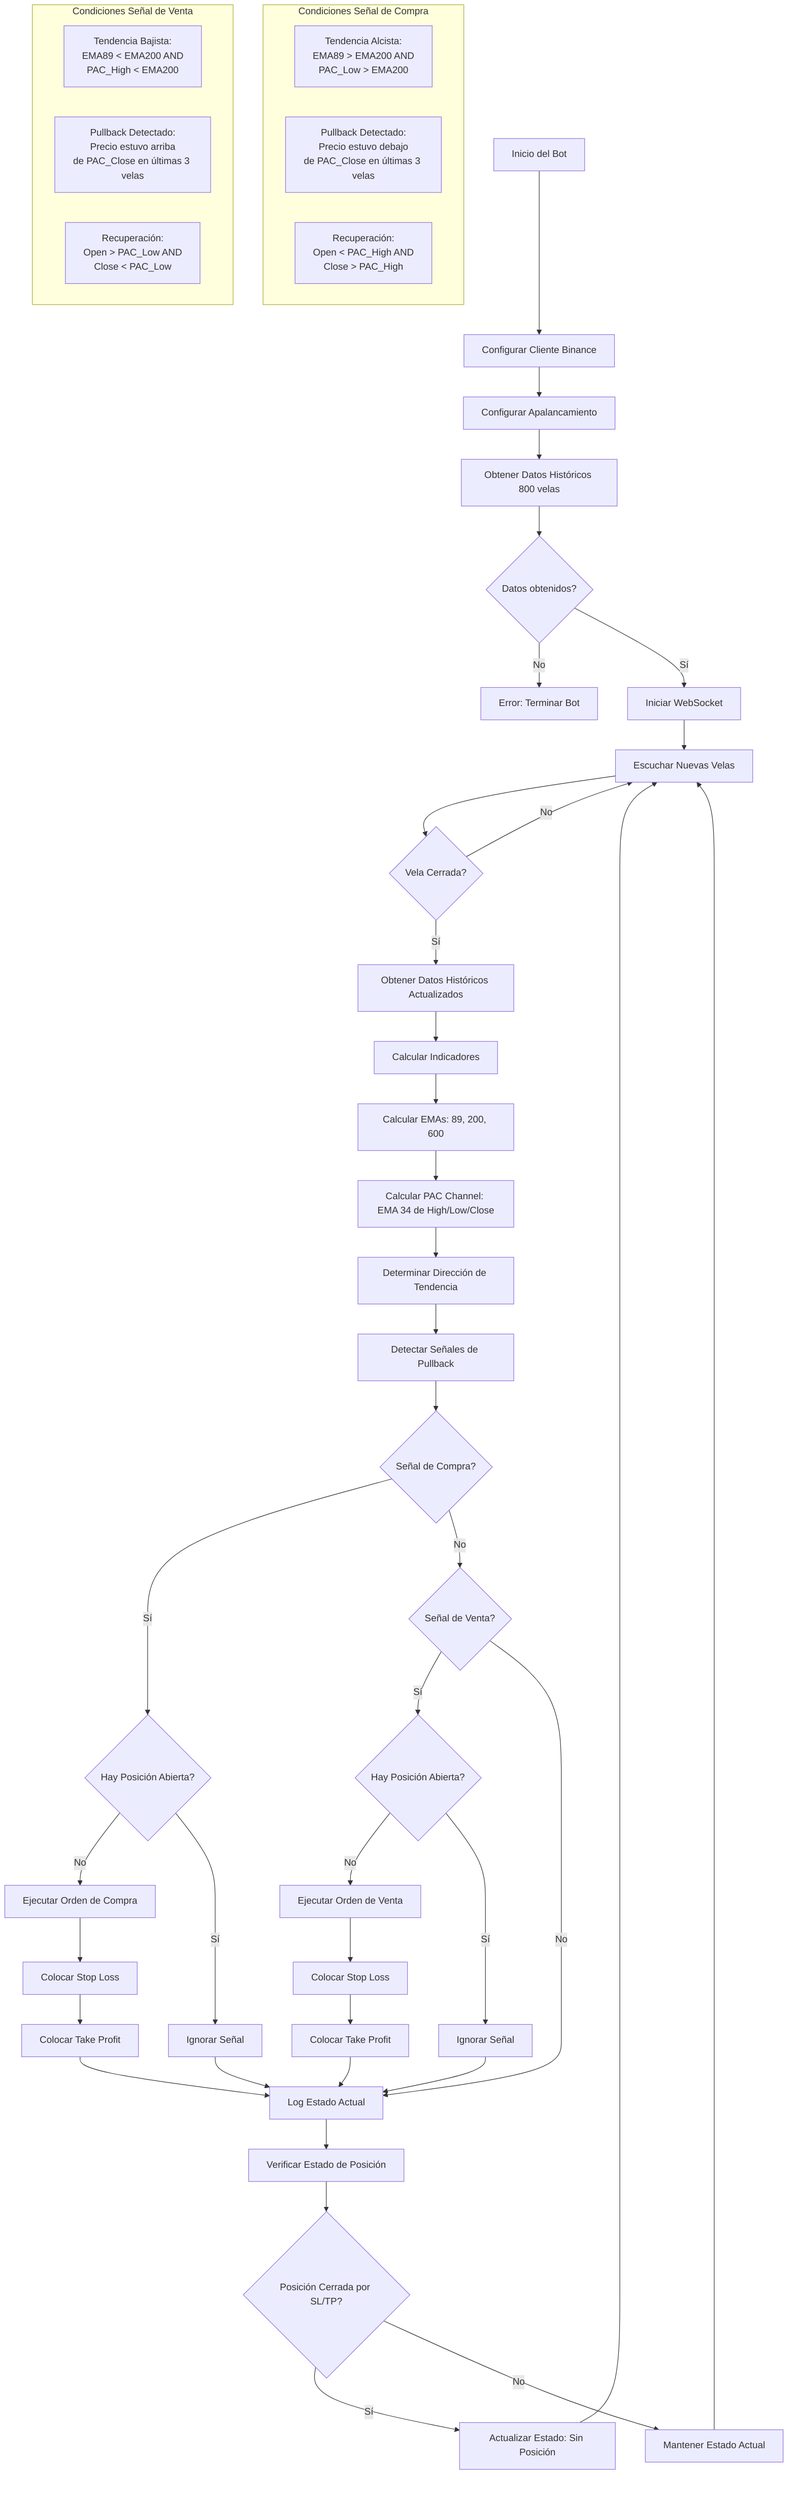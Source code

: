 flowchart TD
    A[Inicio del Bot] --> B[Configurar Cliente Binance]
    B --> C[Configurar Apalancamiento]
    C --> D[Obtener Datos Históricos 800 velas]
    D --> E{Datos obtenidos?}
    E -->|No| F[Error: Terminar Bot]
    E -->|Sí| G[Iniciar WebSocket]
    G --> H[Escuchar Nuevas Velas]
    
    H --> I{Vela Cerrada?}
    I -->|No| H
    I -->|Sí| J[Obtener Datos Históricos Actualizados]
    
    J --> K[Calcular Indicadores]
    K --> L[Calcular EMAs: 89, 200, 600]
    L --> M[Calcular PAC Channel: EMA 34 de High/Low/Close]
    M --> N[Determinar Dirección de Tendencia]
    N --> O[Detectar Señales de Pullback]
    
    O --> P{Señal de Compra?}
    P -->|Sí| Q{Hay Posición Abierta?}
    Q -->|No| R[Ejecutar Orden de Compra]
    Q -->|Sí| S[Ignorar Señal]
    
    P -->|No| T{Señal de Venta?}
    T -->|Sí| U{Hay Posición Abierta?}
    U -->|No| V[Ejecutar Orden de Venta]
    U -->|Sí| W[Ignorar Señal]
    
    T -->|No| X[Log Estado Actual]
    
    R --> Y[Colocar Stop Loss]
    Y --> Z[Colocar Take Profit]
    Z --> X
    
    V --> AA[Colocar Stop Loss]
    AA --> BB[Colocar Take Profit]
    BB --> X
    
    S --> X
    W --> X
    X --> CC[Verificar Estado de Posición]
    CC --> DD{Posición Cerrada por SL/TP?}
    DD -->|Sí| EE[Actualizar Estado: Sin Posición]
    DD -->|No| FF[Mantener Estado Actual]
    
    EE --> H
    FF --> H
    
    subgraph "Condiciones Señal de Compra"
        G1[Tendencia Alcista:<br/>EMA89 > EMA200 AND<br/>PAC_Low > EMA200]
        G2[Pullback Detectado:<br/>Precio estuvo debajo<br/>de PAC_Close en últimas 3 velas]
        G3[Recuperación:<br/>Open < PAC_High AND<br/>Close > PAC_High]
    end
    
    subgraph "Condiciones Señal de Venta"
        H1[Tendencia Bajista:<br/>EMA89 < EMA200 AND<br/>PAC_High < EMA200]
        H2[Pullback Detectado:<br/>Precio estuvo arriba<br/>de PAC_Close en últimas 3 velas]
        H3[Recuperación:<br/>Open > PAC_Low AND<br/>Close < PAC_Low]
    end